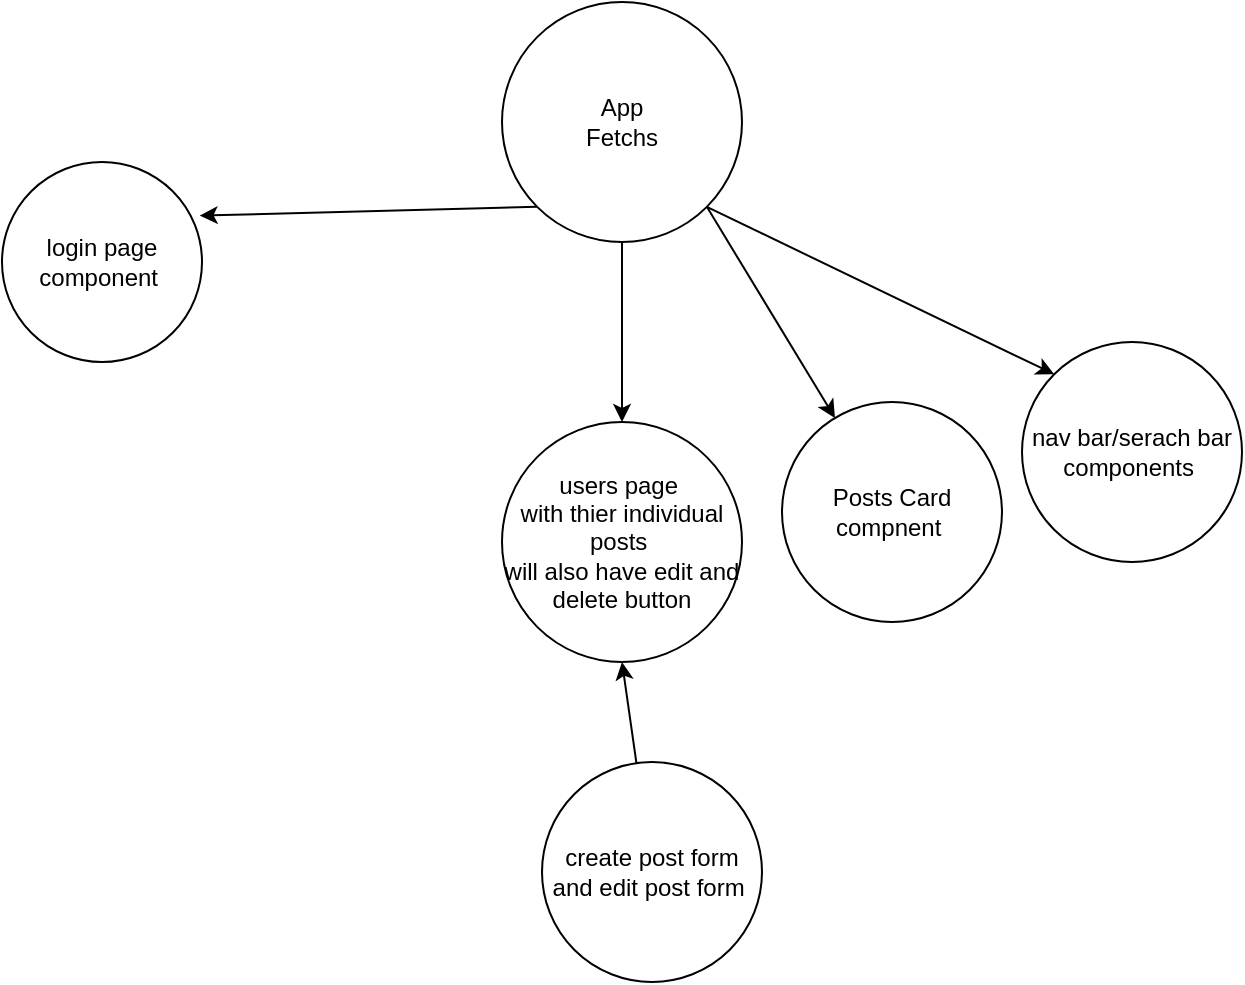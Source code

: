 <mxfile>
    <diagram id="xDkRnwjclDhWXzd3Km68" name="Page-1">
        <mxGraphModel dx="1529" dy="371" grid="1" gridSize="10" guides="1" tooltips="1" connect="1" arrows="1" fold="1" page="1" pageScale="1" pageWidth="850" pageHeight="1100" math="0" shadow="0">
            <root>
                <mxCell id="0"/>
                <mxCell id="1" parent="0"/>
                <mxCell id="5" style="edgeStyle=none;html=1;exitX=0;exitY=1;exitDx=0;exitDy=0;entryX=0.988;entryY=0.268;entryDx=0;entryDy=0;entryPerimeter=0;" edge="1" parent="1" source="3" target="4">
                    <mxGeometry relative="1" as="geometry"/>
                </mxCell>
                <mxCell id="7" style="edgeStyle=none;html=1;exitX=1;exitY=1;exitDx=0;exitDy=0;" edge="1" parent="1" source="3" target="6">
                    <mxGeometry relative="1" as="geometry"/>
                </mxCell>
                <mxCell id="9" style="edgeStyle=none;html=1;exitX=0.5;exitY=1;exitDx=0;exitDy=0;entryX=0.5;entryY=0;entryDx=0;entryDy=0;" edge="1" parent="1" source="3" target="8">
                    <mxGeometry relative="1" as="geometry"/>
                </mxCell>
                <mxCell id="11" style="edgeStyle=none;html=1;exitX=1;exitY=1;exitDx=0;exitDy=0;entryX=0;entryY=0;entryDx=0;entryDy=0;" edge="1" parent="1" source="3" target="10">
                    <mxGeometry relative="1" as="geometry"/>
                </mxCell>
                <mxCell id="3" value="App&lt;br&gt;Fetchs" style="ellipse;whiteSpace=wrap;html=1;aspect=fixed;" vertex="1" parent="1">
                    <mxGeometry x="240" y="20" width="120" height="120" as="geometry"/>
                </mxCell>
                <mxCell id="4" value="login page component&amp;nbsp;" style="ellipse;whiteSpace=wrap;html=1;aspect=fixed;" vertex="1" parent="1">
                    <mxGeometry x="-10" y="100" width="100" height="100" as="geometry"/>
                </mxCell>
                <mxCell id="6" value="Posts Card compnent&amp;nbsp;" style="ellipse;whiteSpace=wrap;html=1;aspect=fixed;" vertex="1" parent="1">
                    <mxGeometry x="380" y="220" width="110" height="110" as="geometry"/>
                </mxCell>
                <mxCell id="8" value="users page&amp;nbsp;&lt;br&gt;with thier individual posts&amp;nbsp;&lt;br&gt;will also have edit and delete button" style="ellipse;whiteSpace=wrap;html=1;aspect=fixed;" vertex="1" parent="1">
                    <mxGeometry x="240" y="230" width="120" height="120" as="geometry"/>
                </mxCell>
                <mxCell id="10" value="nav bar/serach bar components&amp;nbsp;" style="ellipse;whiteSpace=wrap;html=1;aspect=fixed;" vertex="1" parent="1">
                    <mxGeometry x="500" y="190" width="110" height="110" as="geometry"/>
                </mxCell>
                <mxCell id="13" style="edgeStyle=none;html=1;entryX=0.5;entryY=1;entryDx=0;entryDy=0;" edge="1" parent="1" source="12" target="8">
                    <mxGeometry relative="1" as="geometry"/>
                </mxCell>
                <mxCell id="12" value="create post form and edit post form&amp;nbsp;" style="ellipse;whiteSpace=wrap;html=1;aspect=fixed;" vertex="1" parent="1">
                    <mxGeometry x="260" y="400" width="110" height="110" as="geometry"/>
                </mxCell>
            </root>
        </mxGraphModel>
    </diagram>
</mxfile>